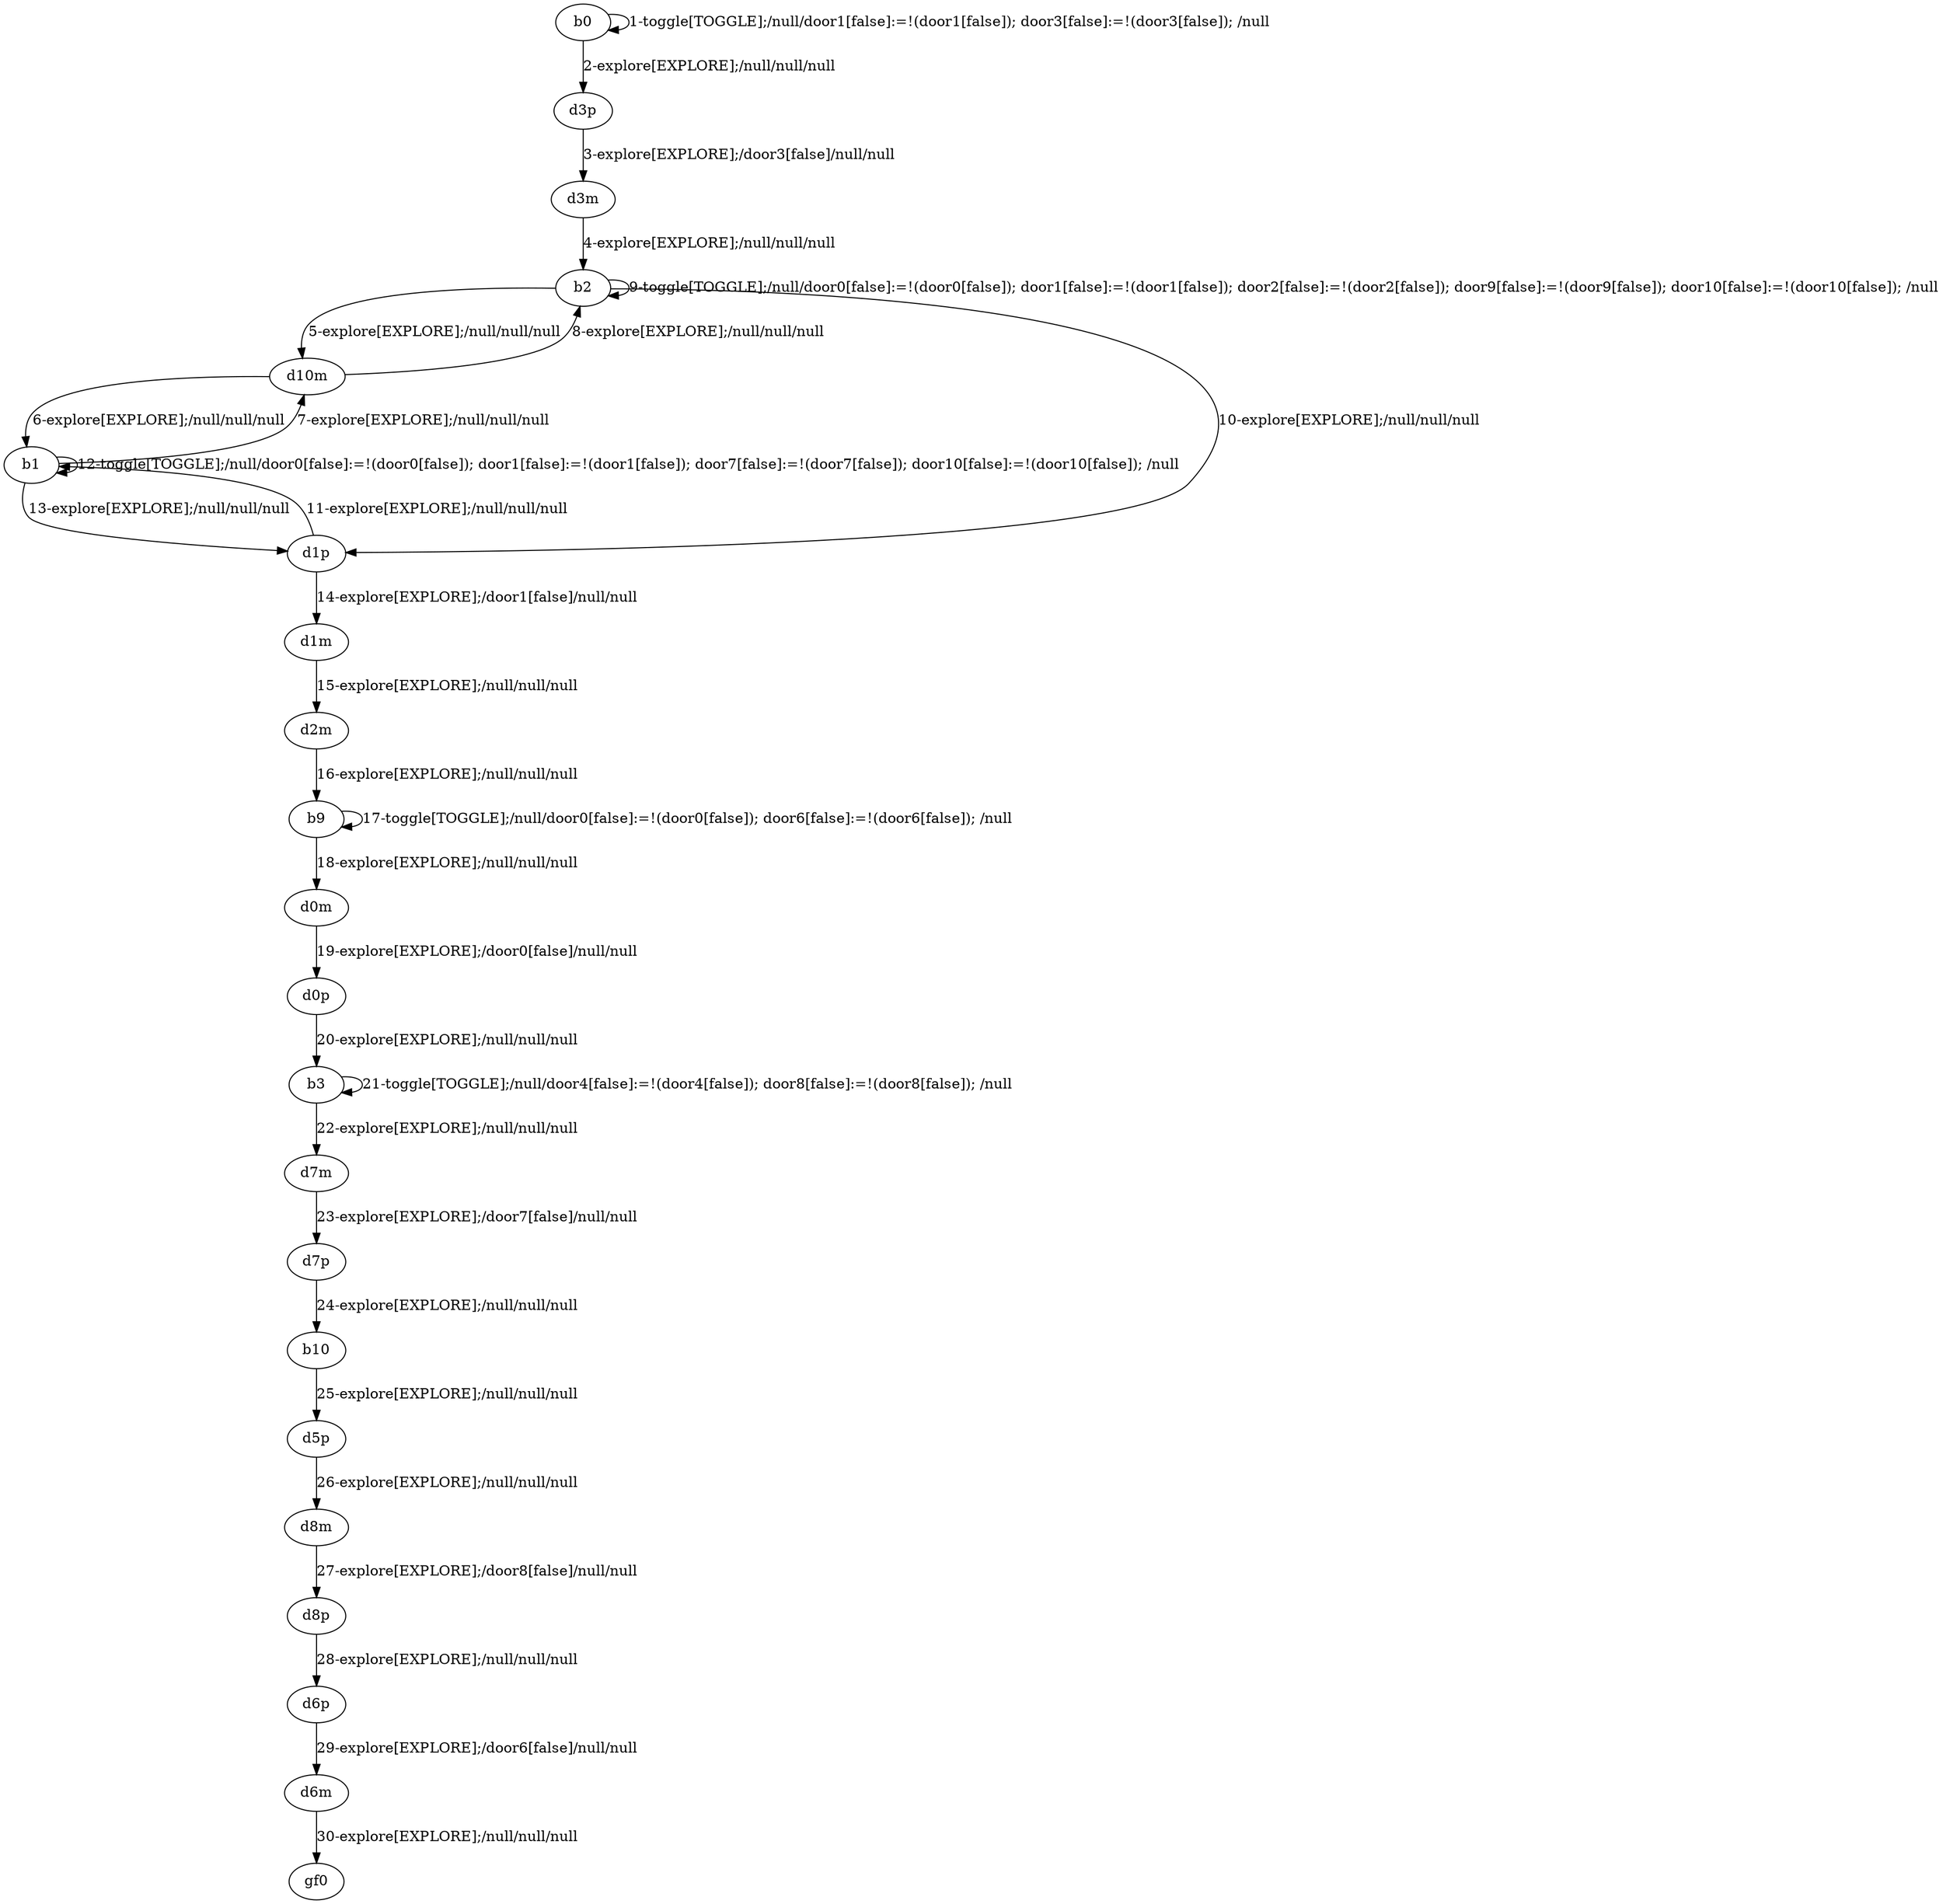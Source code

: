 digraph g {
"b0" -> "b0" [label = "1-toggle[TOGGLE];/null/door1[false]:=!(door1[false]); door3[false]:=!(door3[false]); /null"];
"b0" -> "d3p" [label = "2-explore[EXPLORE];/null/null/null"];
"d3p" -> "d3m" [label = "3-explore[EXPLORE];/door3[false]/null/null"];
"d3m" -> "b2" [label = "4-explore[EXPLORE];/null/null/null"];
"b2" -> "d10m" [label = "5-explore[EXPLORE];/null/null/null"];
"d10m" -> "b1" [label = "6-explore[EXPLORE];/null/null/null"];
"b1" -> "d10m" [label = "7-explore[EXPLORE];/null/null/null"];
"d10m" -> "b2" [label = "8-explore[EXPLORE];/null/null/null"];
"b2" -> "b2" [label = "9-toggle[TOGGLE];/null/door0[false]:=!(door0[false]); door1[false]:=!(door1[false]); door2[false]:=!(door2[false]); door9[false]:=!(door9[false]); door10[false]:=!(door10[false]); /null"];
"b2" -> "d1p" [label = "10-explore[EXPLORE];/null/null/null"];
"d1p" -> "b1" [label = "11-explore[EXPLORE];/null/null/null"];
"b1" -> "b1" [label = "12-toggle[TOGGLE];/null/door0[false]:=!(door0[false]); door1[false]:=!(door1[false]); door7[false]:=!(door7[false]); door10[false]:=!(door10[false]); /null"];
"b1" -> "d1p" [label = "13-explore[EXPLORE];/null/null/null"];
"d1p" -> "d1m" [label = "14-explore[EXPLORE];/door1[false]/null/null"];
"d1m" -> "d2m" [label = "15-explore[EXPLORE];/null/null/null"];
"d2m" -> "b9" [label = "16-explore[EXPLORE];/null/null/null"];
"b9" -> "b9" [label = "17-toggle[TOGGLE];/null/door0[false]:=!(door0[false]); door6[false]:=!(door6[false]); /null"];
"b9" -> "d0m" [label = "18-explore[EXPLORE];/null/null/null"];
"d0m" -> "d0p" [label = "19-explore[EXPLORE];/door0[false]/null/null"];
"d0p" -> "b3" [label = "20-explore[EXPLORE];/null/null/null"];
"b3" -> "b3" [label = "21-toggle[TOGGLE];/null/door4[false]:=!(door4[false]); door8[false]:=!(door8[false]); /null"];
"b3" -> "d7m" [label = "22-explore[EXPLORE];/null/null/null"];
"d7m" -> "d7p" [label = "23-explore[EXPLORE];/door7[false]/null/null"];
"d7p" -> "b10" [label = "24-explore[EXPLORE];/null/null/null"];
"b10" -> "d5p" [label = "25-explore[EXPLORE];/null/null/null"];
"d5p" -> "d8m" [label = "26-explore[EXPLORE];/null/null/null"];
"d8m" -> "d8p" [label = "27-explore[EXPLORE];/door8[false]/null/null"];
"d8p" -> "d6p" [label = "28-explore[EXPLORE];/null/null/null"];
"d6p" -> "d6m" [label = "29-explore[EXPLORE];/door6[false]/null/null"];
"d6m" -> "gf0" [label = "30-explore[EXPLORE];/null/null/null"];
}